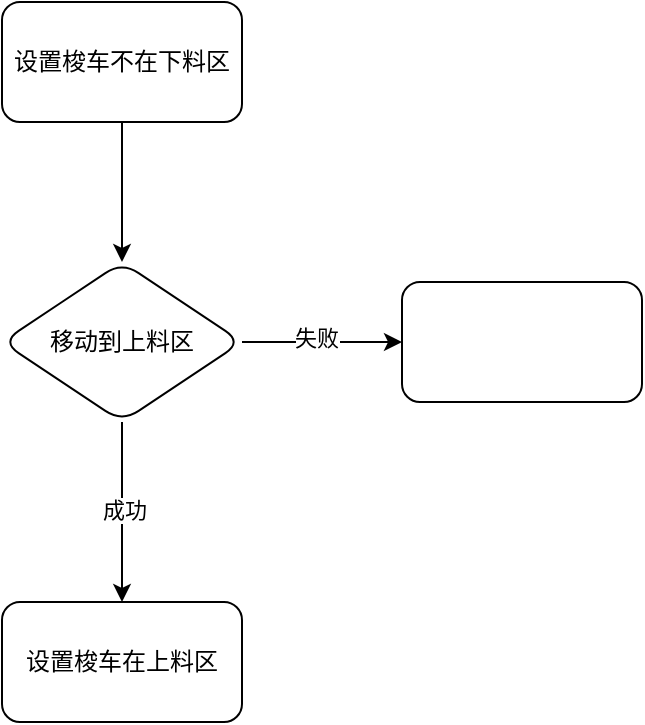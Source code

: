 <mxfile version="27.0.6">
  <diagram name="第 1 页" id="w6NTXWHTGnCcxoUcVFE5">
    <mxGraphModel dx="1205" dy="781" grid="1" gridSize="10" guides="1" tooltips="1" connect="1" arrows="1" fold="1" page="1" pageScale="1" pageWidth="827" pageHeight="1169" math="0" shadow="0">
      <root>
        <mxCell id="0" />
        <mxCell id="1" parent="0" />
        <mxCell id="-8qmdyV65O0BkZWv2ju7-3" value="" style="edgeStyle=orthogonalEdgeStyle;rounded=0;orthogonalLoop=1;jettySize=auto;html=1;" parent="1" source="-8qmdyV65O0BkZWv2ju7-1" target="-8qmdyV65O0BkZWv2ju7-2" edge="1">
          <mxGeometry relative="1" as="geometry" />
        </mxCell>
        <mxCell id="-8qmdyV65O0BkZWv2ju7-1" value="设置梭车不在下料区" style="rounded=1;whiteSpace=wrap;html=1;" parent="1" vertex="1">
          <mxGeometry x="250" y="130" width="120" height="60" as="geometry" />
        </mxCell>
        <mxCell id="-8qmdyV65O0BkZWv2ju7-7" value="" style="edgeStyle=orthogonalEdgeStyle;rounded=0;orthogonalLoop=1;jettySize=auto;html=1;" parent="1" source="-8qmdyV65O0BkZWv2ju7-2" target="-8qmdyV65O0BkZWv2ju7-6" edge="1">
          <mxGeometry relative="1" as="geometry">
            <Array as="points">
              <mxPoint x="310" y="360" />
              <mxPoint x="310" y="360" />
            </Array>
          </mxGeometry>
        </mxCell>
        <mxCell id="-8qmdyV65O0BkZWv2ju7-9" value="成功" style="edgeLabel;html=1;align=center;verticalAlign=middle;resizable=0;points=[];" parent="-8qmdyV65O0BkZWv2ju7-7" vertex="1" connectable="0">
          <mxGeometry x="-0.037" y="1" relative="1" as="geometry">
            <mxPoint as="offset" />
          </mxGeometry>
        </mxCell>
        <mxCell id="-8qmdyV65O0BkZWv2ju7-11" value="" style="edgeStyle=orthogonalEdgeStyle;rounded=0;orthogonalLoop=1;jettySize=auto;html=1;" parent="1" source="-8qmdyV65O0BkZWv2ju7-2" target="-8qmdyV65O0BkZWv2ju7-10" edge="1">
          <mxGeometry relative="1" as="geometry" />
        </mxCell>
        <mxCell id="-8qmdyV65O0BkZWv2ju7-12" value="失败" style="edgeLabel;html=1;align=center;verticalAlign=middle;resizable=0;points=[];" parent="-8qmdyV65O0BkZWv2ju7-11" vertex="1" connectable="0">
          <mxGeometry x="-0.075" y="2" relative="1" as="geometry">
            <mxPoint as="offset" />
          </mxGeometry>
        </mxCell>
        <mxCell id="-8qmdyV65O0BkZWv2ju7-2" value="移动到上料区" style="rhombus;whiteSpace=wrap;html=1;rounded=1;" parent="1" vertex="1">
          <mxGeometry x="250" y="260" width="120" height="80" as="geometry" />
        </mxCell>
        <mxCell id="-8qmdyV65O0BkZWv2ju7-6" value="设置梭车在上料区" style="whiteSpace=wrap;html=1;rounded=1;" parent="1" vertex="1">
          <mxGeometry x="250" y="430" width="120" height="60" as="geometry" />
        </mxCell>
        <mxCell id="-8qmdyV65O0BkZWv2ju7-10" value="" style="whiteSpace=wrap;html=1;rounded=1;" parent="1" vertex="1">
          <mxGeometry x="450" y="270" width="120" height="60" as="geometry" />
        </mxCell>
      </root>
    </mxGraphModel>
  </diagram>
</mxfile>
